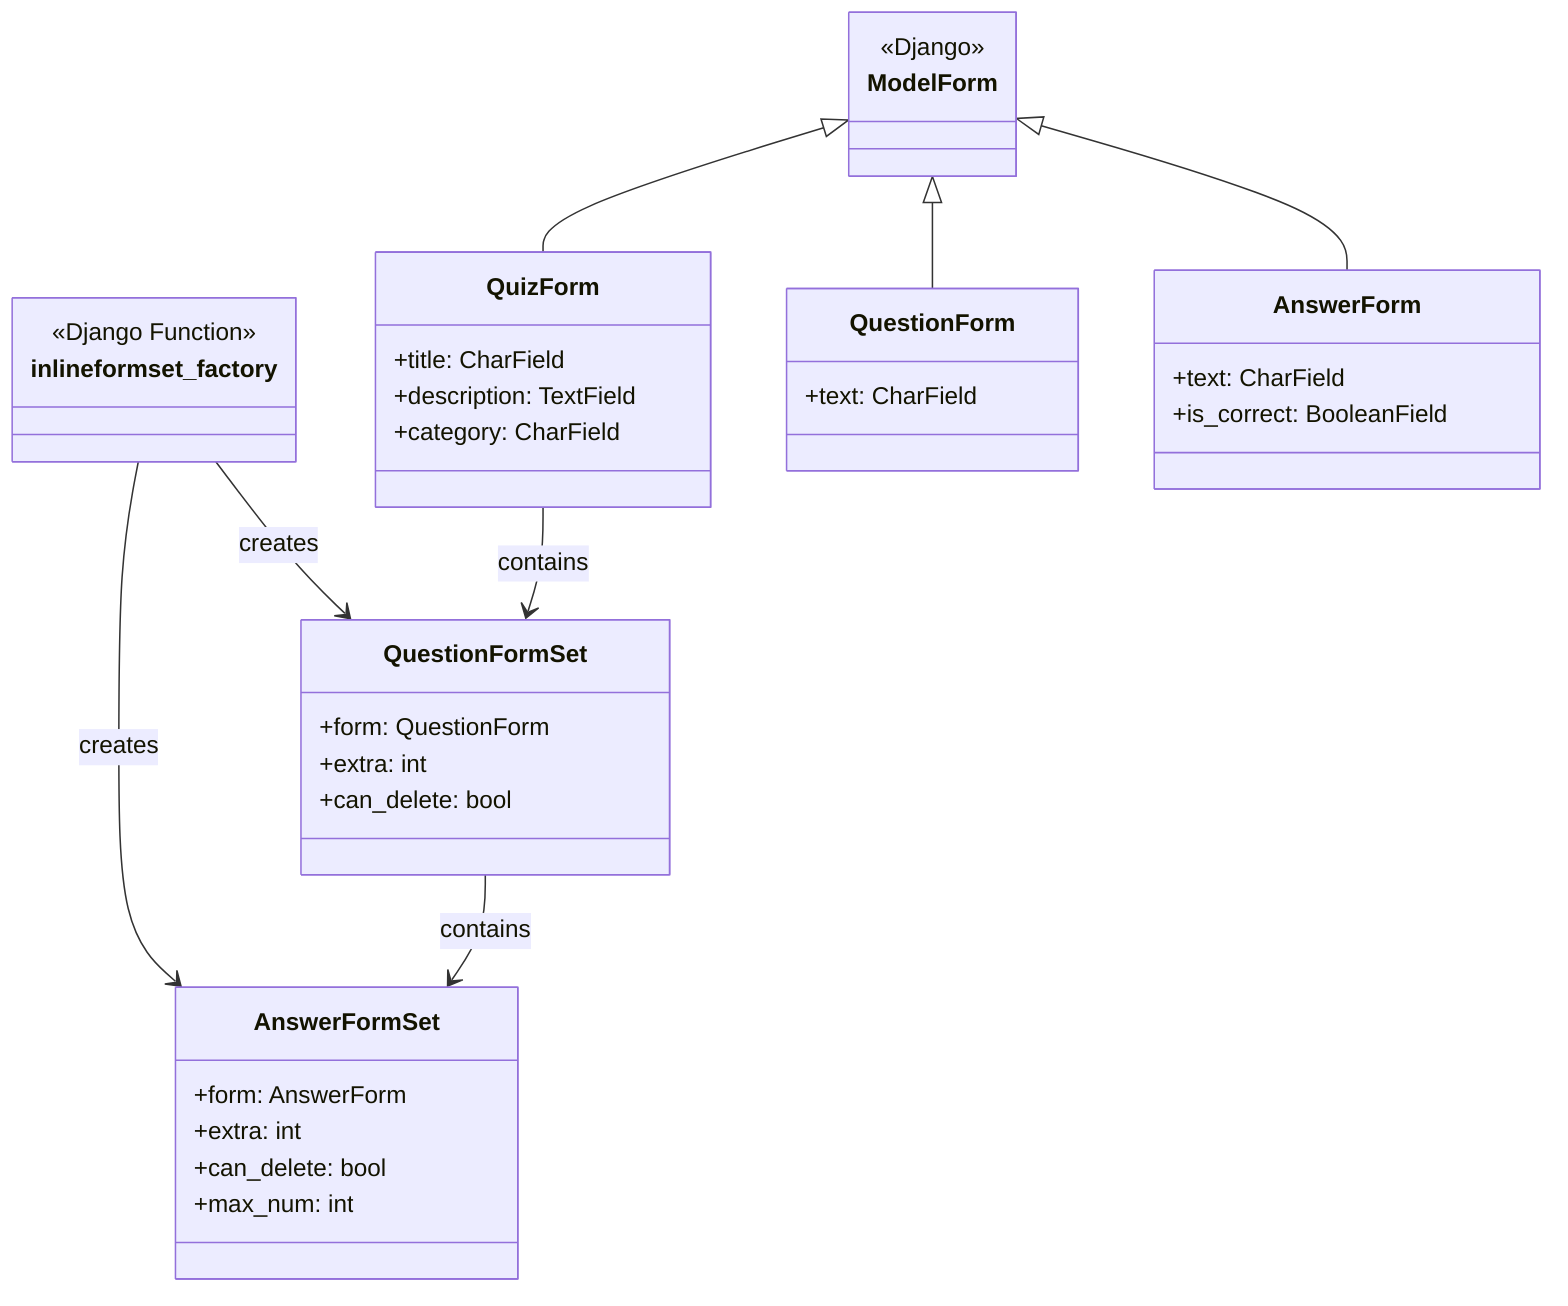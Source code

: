 classDiagram
    class ModelForm {
        <<Django>>
    }
    class inlineformset_factory {
        <<Django Function>>
    }

    class QuizForm {
        +title: CharField
        +description: TextField
        +category: CharField
    }
    class QuestionForm {
        +text: CharField
    }
    class AnswerForm {
        +text: CharField
        +is_correct: BooleanField
    }
    class QuestionFormSet {
        +form: QuestionForm
        +extra: int
        +can_delete: bool
    }
    class AnswerFormSet {
        +form: AnswerForm
        +extra: int
        +can_delete: bool
        +max_num: int
    }

    ModelForm <|-- QuizForm
    ModelForm <|-- QuestionForm
    ModelForm <|-- AnswerForm
    inlineformset_factory --> QuestionFormSet : creates
    inlineformset_factory --> AnswerFormSet : creates
    QuizForm --> QuestionFormSet : contains
    QuestionFormSet --> AnswerFormSet : contains